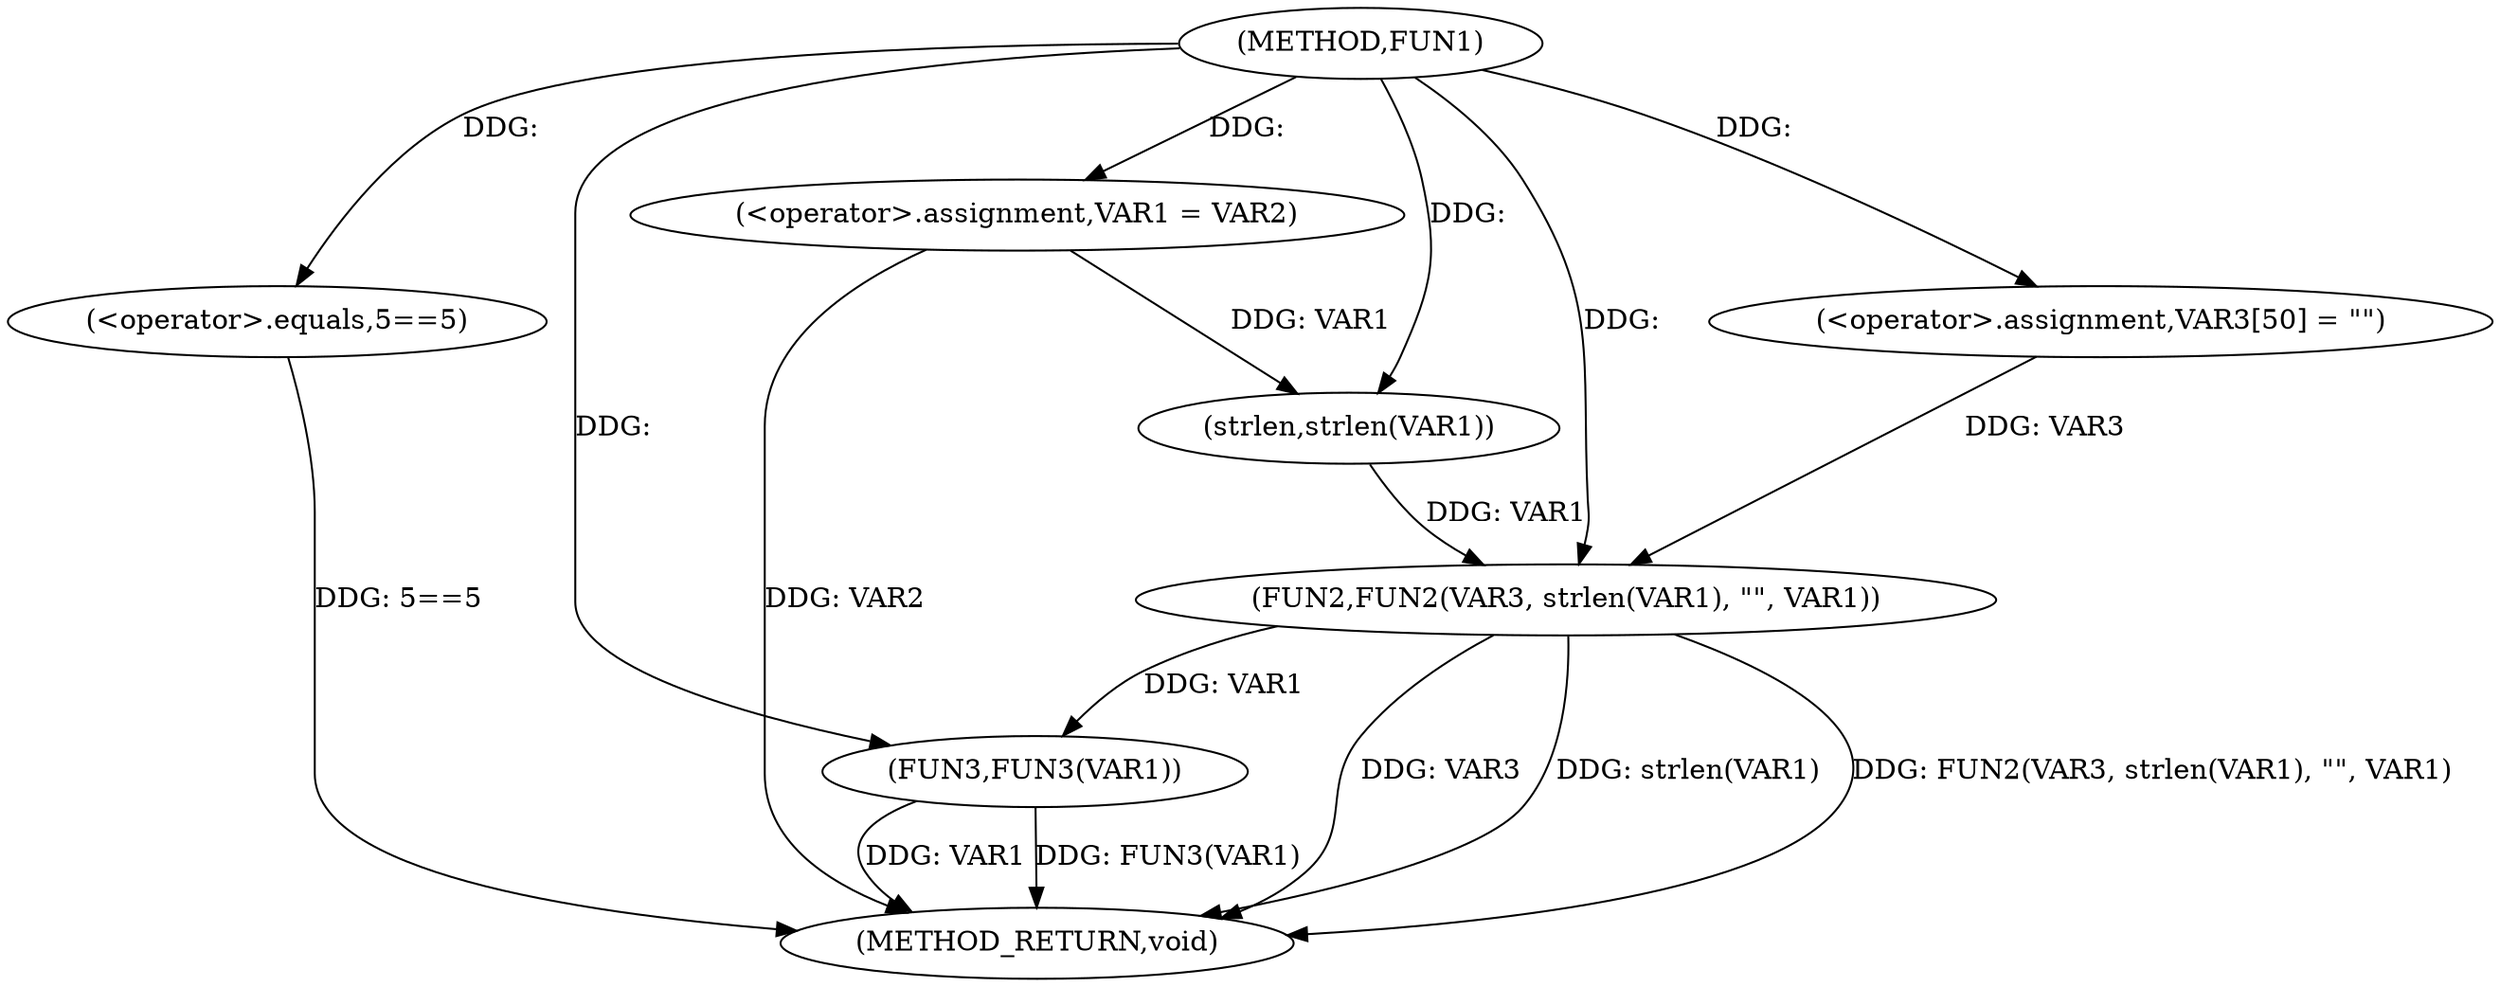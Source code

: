 digraph FUN1 {  
"1000100" [label = "(METHOD,FUN1)" ]
"1000125" [label = "(METHOD_RETURN,void)" ]
"1000104" [label = "(<operator>.assignment,VAR1 = VAR2)" ]
"1000108" [label = "(<operator>.equals,5==5)" ]
"1000114" [label = "(<operator>.assignment,VAR3[50] = \"\")" ]
"1000117" [label = "(FUN2,FUN2(VAR3, strlen(VAR1), \"\", VAR1))" ]
"1000119" [label = "(strlen,strlen(VAR1))" ]
"1000123" [label = "(FUN3,FUN3(VAR1))" ]
  "1000117" -> "1000125"  [ label = "DDG: FUN2(VAR3, strlen(VAR1), \"\", VAR1)"] 
  "1000108" -> "1000125"  [ label = "DDG: 5==5"] 
  "1000123" -> "1000125"  [ label = "DDG: FUN3(VAR1)"] 
  "1000117" -> "1000125"  [ label = "DDG: VAR3"] 
  "1000117" -> "1000125"  [ label = "DDG: strlen(VAR1)"] 
  "1000104" -> "1000125"  [ label = "DDG: VAR2"] 
  "1000123" -> "1000125"  [ label = "DDG: VAR1"] 
  "1000100" -> "1000104"  [ label = "DDG: "] 
  "1000100" -> "1000108"  [ label = "DDG: "] 
  "1000100" -> "1000114"  [ label = "DDG: "] 
  "1000114" -> "1000117"  [ label = "DDG: VAR3"] 
  "1000100" -> "1000117"  [ label = "DDG: "] 
  "1000119" -> "1000117"  [ label = "DDG: VAR1"] 
  "1000104" -> "1000119"  [ label = "DDG: VAR1"] 
  "1000100" -> "1000119"  [ label = "DDG: "] 
  "1000117" -> "1000123"  [ label = "DDG: VAR1"] 
  "1000100" -> "1000123"  [ label = "DDG: "] 
}
